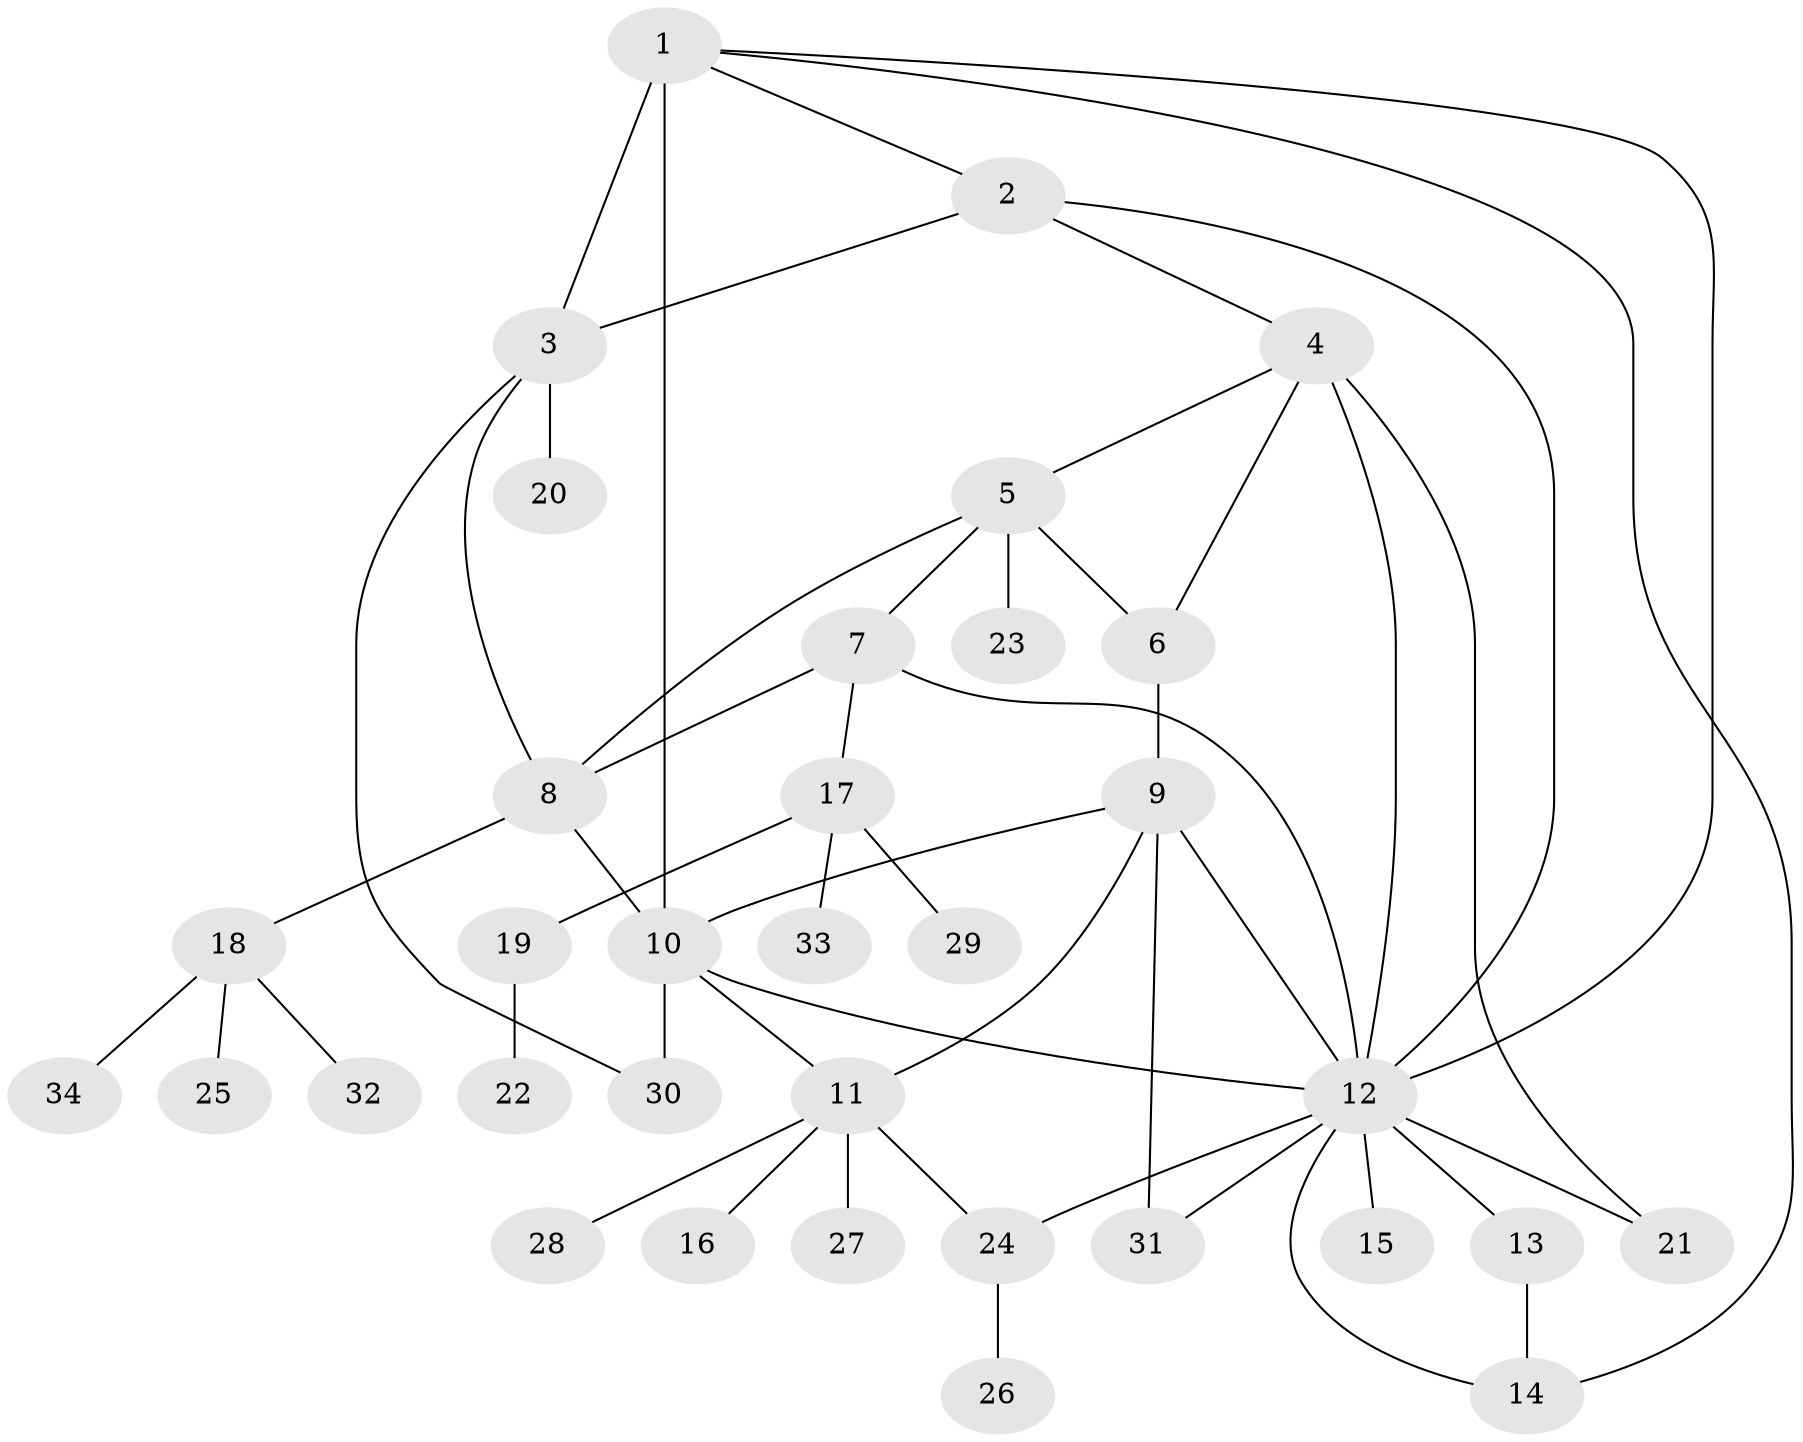 // original degree distribution, {3: 0.058823529411764705, 5: 0.058823529411764705, 6: 0.058823529411764705, 9: 0.014705882352941176, 4: 0.04411764705882353, 14: 0.014705882352941176, 8: 0.014705882352941176, 15: 0.014705882352941176, 2: 0.22058823529411764, 1: 0.5}
// Generated by graph-tools (version 1.1) at 2025/37/03/09/25 02:37:21]
// undirected, 34 vertices, 51 edges
graph export_dot {
graph [start="1"]
  node [color=gray90,style=filled];
  1;
  2;
  3;
  4;
  5;
  6;
  7;
  8;
  9;
  10;
  11;
  12;
  13;
  14;
  15;
  16;
  17;
  18;
  19;
  20;
  21;
  22;
  23;
  24;
  25;
  26;
  27;
  28;
  29;
  30;
  31;
  32;
  33;
  34;
  1 -- 2 [weight=1.0];
  1 -- 3 [weight=1.0];
  1 -- 10 [weight=7.0];
  1 -- 12 [weight=2.0];
  1 -- 14 [weight=1.0];
  2 -- 3 [weight=1.0];
  2 -- 4 [weight=1.0];
  2 -- 12 [weight=1.0];
  3 -- 8 [weight=1.0];
  3 -- 20 [weight=1.0];
  3 -- 30 [weight=1.0];
  4 -- 5 [weight=1.0];
  4 -- 6 [weight=1.0];
  4 -- 12 [weight=2.0];
  4 -- 21 [weight=1.0];
  5 -- 6 [weight=1.0];
  5 -- 7 [weight=1.0];
  5 -- 8 [weight=1.0];
  5 -- 23 [weight=2.0];
  6 -- 9 [weight=6.0];
  7 -- 8 [weight=1.0];
  7 -- 12 [weight=1.0];
  7 -- 17 [weight=1.0];
  8 -- 10 [weight=1.0];
  8 -- 18 [weight=1.0];
  9 -- 10 [weight=2.0];
  9 -- 11 [weight=1.0];
  9 -- 12 [weight=1.0];
  9 -- 31 [weight=1.0];
  10 -- 11 [weight=1.0];
  10 -- 12 [weight=1.0];
  10 -- 30 [weight=1.0];
  11 -- 16 [weight=1.0];
  11 -- 24 [weight=1.0];
  11 -- 27 [weight=2.0];
  11 -- 28 [weight=1.0];
  12 -- 13 [weight=1.0];
  12 -- 14 [weight=1.0];
  12 -- 15 [weight=1.0];
  12 -- 21 [weight=1.0];
  12 -- 24 [weight=1.0];
  12 -- 31 [weight=1.0];
  13 -- 14 [weight=1.0];
  17 -- 19 [weight=1.0];
  17 -- 29 [weight=1.0];
  17 -- 33 [weight=1.0];
  18 -- 25 [weight=1.0];
  18 -- 32 [weight=1.0];
  18 -- 34 [weight=1.0];
  19 -- 22 [weight=1.0];
  24 -- 26 [weight=1.0];
}
